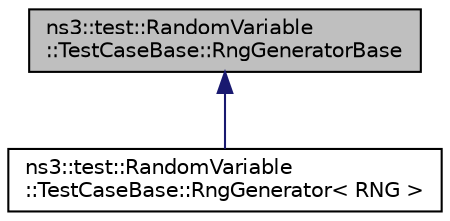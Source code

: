 digraph "ns3::test::RandomVariable::TestCaseBase::RngGeneratorBase"
{
 // LATEX_PDF_SIZE
  edge [fontname="Helvetica",fontsize="10",labelfontname="Helvetica",labelfontsize="10"];
  node [fontname="Helvetica",fontsize="10",shape=record];
  Node1 [label="ns3::test::RandomVariable\l::TestCaseBase::RngGeneratorBase",height=0.2,width=0.4,color="black", fillcolor="grey75", style="filled", fontcolor="black",tooltip="A factory base class to create new instances of a random variable."];
  Node1 -> Node2 [dir="back",color="midnightblue",fontsize="10",style="solid",fontname="Helvetica"];
  Node2 [label="ns3::test::RandomVariable\l::TestCaseBase::RngGenerator\< RNG \>",height=0.2,width=0.4,color="black", fillcolor="white", style="filled",URL="$classns3_1_1test_1_1_random_variable_1_1_test_case_base_1_1_rng_generator.html",tooltip="Factory class to create new instances of a particular random variable stream."];
}

